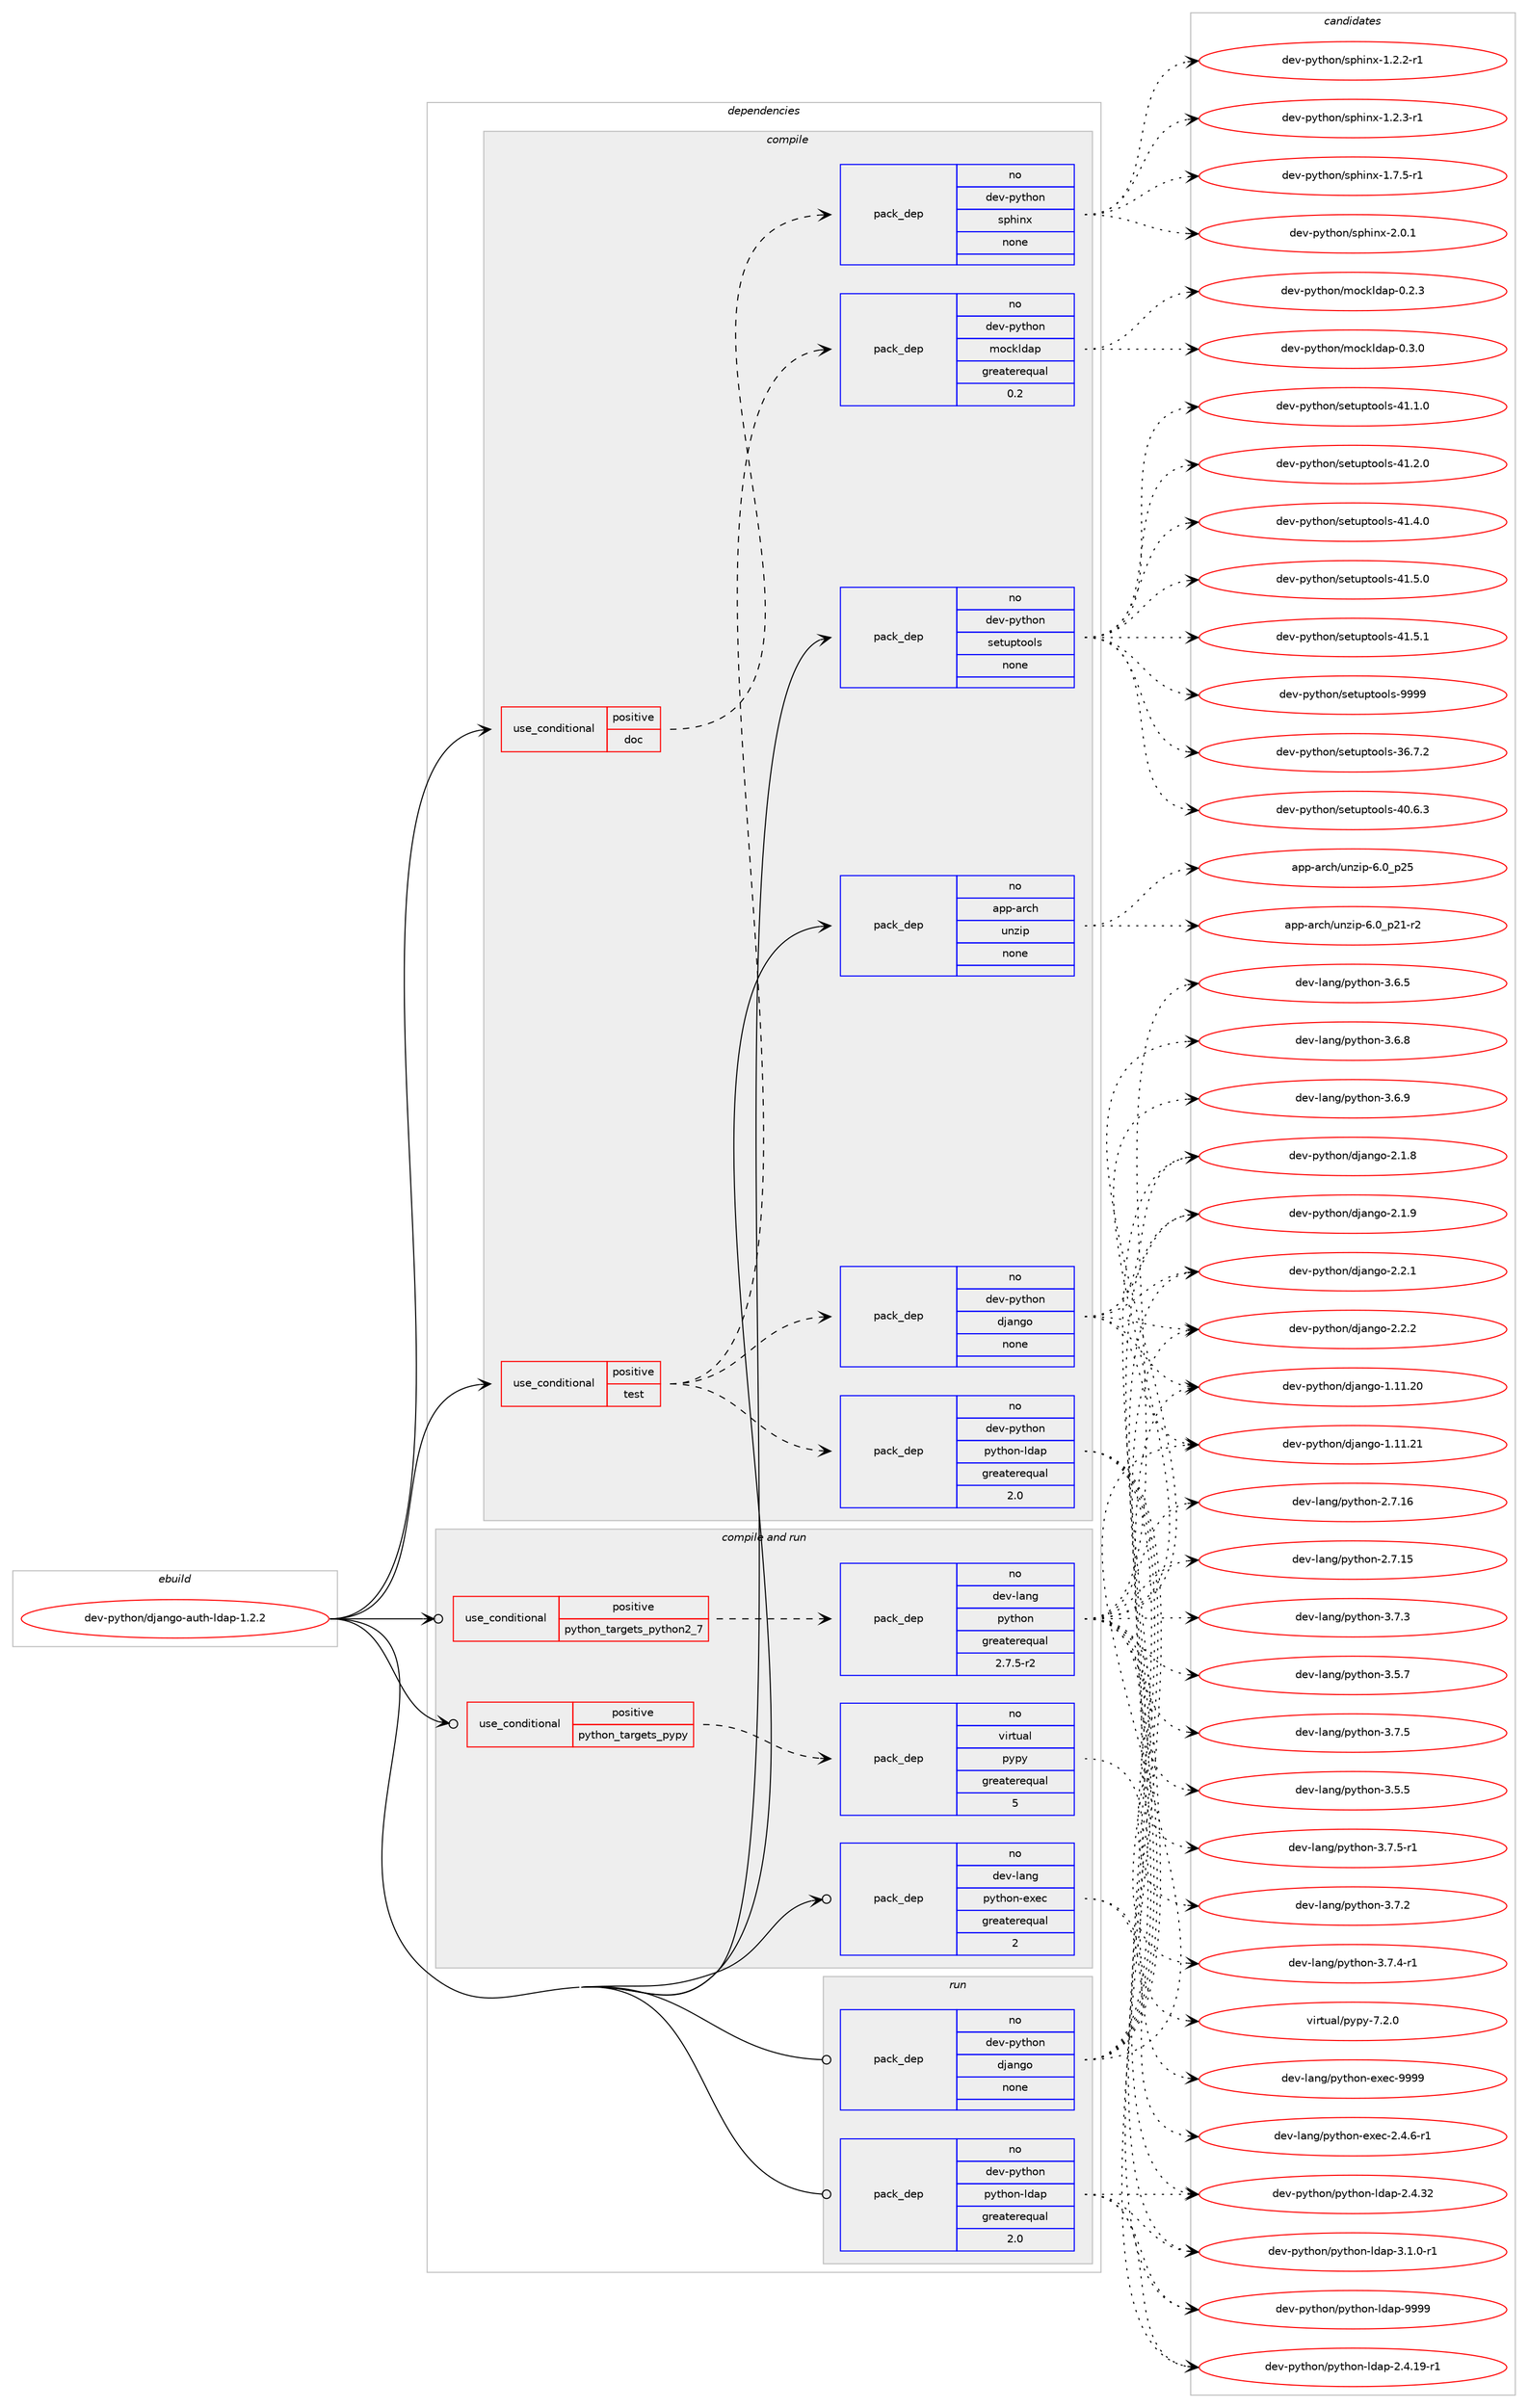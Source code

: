 digraph prolog {

# *************
# Graph options
# *************

newrank=true;
concentrate=true;
compound=true;
graph [rankdir=LR,fontname=Helvetica,fontsize=10,ranksep=1.5];#, ranksep=2.5, nodesep=0.2];
edge  [arrowhead=vee];
node  [fontname=Helvetica,fontsize=10];

# **********
# The ebuild
# **********

subgraph cluster_leftcol {
color=gray;
rank=same;
label=<<i>ebuild</i>>;
id [label="dev-python/django-auth-ldap-1.2.2", color=red, width=4, href="../dev-python/django-auth-ldap-1.2.2.svg"];
}

# ****************
# The dependencies
# ****************

subgraph cluster_midcol {
color=gray;
label=<<i>dependencies</i>>;
subgraph cluster_compile {
fillcolor="#eeeeee";
style=filled;
label=<<i>compile</i>>;
subgraph cond138489 {
dependency601748 [label=<<TABLE BORDER="0" CELLBORDER="1" CELLSPACING="0" CELLPADDING="4"><TR><TD ROWSPAN="3" CELLPADDING="10">use_conditional</TD></TR><TR><TD>positive</TD></TR><TR><TD>doc</TD></TR></TABLE>>, shape=none, color=red];
subgraph pack451465 {
dependency601749 [label=<<TABLE BORDER="0" CELLBORDER="1" CELLSPACING="0" CELLPADDING="4" WIDTH="220"><TR><TD ROWSPAN="6" CELLPADDING="30">pack_dep</TD></TR><TR><TD WIDTH="110">no</TD></TR><TR><TD>dev-python</TD></TR><TR><TD>sphinx</TD></TR><TR><TD>none</TD></TR><TR><TD></TD></TR></TABLE>>, shape=none, color=blue];
}
dependency601748:e -> dependency601749:w [weight=20,style="dashed",arrowhead="vee"];
}
id:e -> dependency601748:w [weight=20,style="solid",arrowhead="vee"];
subgraph cond138490 {
dependency601750 [label=<<TABLE BORDER="0" CELLBORDER="1" CELLSPACING="0" CELLPADDING="4"><TR><TD ROWSPAN="3" CELLPADDING="10">use_conditional</TD></TR><TR><TD>positive</TD></TR><TR><TD>test</TD></TR></TABLE>>, shape=none, color=red];
subgraph pack451466 {
dependency601751 [label=<<TABLE BORDER="0" CELLBORDER="1" CELLSPACING="0" CELLPADDING="4" WIDTH="220"><TR><TD ROWSPAN="6" CELLPADDING="30">pack_dep</TD></TR><TR><TD WIDTH="110">no</TD></TR><TR><TD>dev-python</TD></TR><TR><TD>django</TD></TR><TR><TD>none</TD></TR><TR><TD></TD></TR></TABLE>>, shape=none, color=blue];
}
dependency601750:e -> dependency601751:w [weight=20,style="dashed",arrowhead="vee"];
subgraph pack451467 {
dependency601752 [label=<<TABLE BORDER="0" CELLBORDER="1" CELLSPACING="0" CELLPADDING="4" WIDTH="220"><TR><TD ROWSPAN="6" CELLPADDING="30">pack_dep</TD></TR><TR><TD WIDTH="110">no</TD></TR><TR><TD>dev-python</TD></TR><TR><TD>python-ldap</TD></TR><TR><TD>greaterequal</TD></TR><TR><TD>2.0</TD></TR></TABLE>>, shape=none, color=blue];
}
dependency601750:e -> dependency601752:w [weight=20,style="dashed",arrowhead="vee"];
subgraph pack451468 {
dependency601753 [label=<<TABLE BORDER="0" CELLBORDER="1" CELLSPACING="0" CELLPADDING="4" WIDTH="220"><TR><TD ROWSPAN="6" CELLPADDING="30">pack_dep</TD></TR><TR><TD WIDTH="110">no</TD></TR><TR><TD>dev-python</TD></TR><TR><TD>mockldap</TD></TR><TR><TD>greaterequal</TD></TR><TR><TD>0.2</TD></TR></TABLE>>, shape=none, color=blue];
}
dependency601750:e -> dependency601753:w [weight=20,style="dashed",arrowhead="vee"];
}
id:e -> dependency601750:w [weight=20,style="solid",arrowhead="vee"];
subgraph pack451469 {
dependency601754 [label=<<TABLE BORDER="0" CELLBORDER="1" CELLSPACING="0" CELLPADDING="4" WIDTH="220"><TR><TD ROWSPAN="6" CELLPADDING="30">pack_dep</TD></TR><TR><TD WIDTH="110">no</TD></TR><TR><TD>app-arch</TD></TR><TR><TD>unzip</TD></TR><TR><TD>none</TD></TR><TR><TD></TD></TR></TABLE>>, shape=none, color=blue];
}
id:e -> dependency601754:w [weight=20,style="solid",arrowhead="vee"];
subgraph pack451470 {
dependency601755 [label=<<TABLE BORDER="0" CELLBORDER="1" CELLSPACING="0" CELLPADDING="4" WIDTH="220"><TR><TD ROWSPAN="6" CELLPADDING="30">pack_dep</TD></TR><TR><TD WIDTH="110">no</TD></TR><TR><TD>dev-python</TD></TR><TR><TD>setuptools</TD></TR><TR><TD>none</TD></TR><TR><TD></TD></TR></TABLE>>, shape=none, color=blue];
}
id:e -> dependency601755:w [weight=20,style="solid",arrowhead="vee"];
}
subgraph cluster_compileandrun {
fillcolor="#eeeeee";
style=filled;
label=<<i>compile and run</i>>;
subgraph cond138491 {
dependency601756 [label=<<TABLE BORDER="0" CELLBORDER="1" CELLSPACING="0" CELLPADDING="4"><TR><TD ROWSPAN="3" CELLPADDING="10">use_conditional</TD></TR><TR><TD>positive</TD></TR><TR><TD>python_targets_pypy</TD></TR></TABLE>>, shape=none, color=red];
subgraph pack451471 {
dependency601757 [label=<<TABLE BORDER="0" CELLBORDER="1" CELLSPACING="0" CELLPADDING="4" WIDTH="220"><TR><TD ROWSPAN="6" CELLPADDING="30">pack_dep</TD></TR><TR><TD WIDTH="110">no</TD></TR><TR><TD>virtual</TD></TR><TR><TD>pypy</TD></TR><TR><TD>greaterequal</TD></TR><TR><TD>5</TD></TR></TABLE>>, shape=none, color=blue];
}
dependency601756:e -> dependency601757:w [weight=20,style="dashed",arrowhead="vee"];
}
id:e -> dependency601756:w [weight=20,style="solid",arrowhead="odotvee"];
subgraph cond138492 {
dependency601758 [label=<<TABLE BORDER="0" CELLBORDER="1" CELLSPACING="0" CELLPADDING="4"><TR><TD ROWSPAN="3" CELLPADDING="10">use_conditional</TD></TR><TR><TD>positive</TD></TR><TR><TD>python_targets_python2_7</TD></TR></TABLE>>, shape=none, color=red];
subgraph pack451472 {
dependency601759 [label=<<TABLE BORDER="0" CELLBORDER="1" CELLSPACING="0" CELLPADDING="4" WIDTH="220"><TR><TD ROWSPAN="6" CELLPADDING="30">pack_dep</TD></TR><TR><TD WIDTH="110">no</TD></TR><TR><TD>dev-lang</TD></TR><TR><TD>python</TD></TR><TR><TD>greaterequal</TD></TR><TR><TD>2.7.5-r2</TD></TR></TABLE>>, shape=none, color=blue];
}
dependency601758:e -> dependency601759:w [weight=20,style="dashed",arrowhead="vee"];
}
id:e -> dependency601758:w [weight=20,style="solid",arrowhead="odotvee"];
subgraph pack451473 {
dependency601760 [label=<<TABLE BORDER="0" CELLBORDER="1" CELLSPACING="0" CELLPADDING="4" WIDTH="220"><TR><TD ROWSPAN="6" CELLPADDING="30">pack_dep</TD></TR><TR><TD WIDTH="110">no</TD></TR><TR><TD>dev-lang</TD></TR><TR><TD>python-exec</TD></TR><TR><TD>greaterequal</TD></TR><TR><TD>2</TD></TR></TABLE>>, shape=none, color=blue];
}
id:e -> dependency601760:w [weight=20,style="solid",arrowhead="odotvee"];
}
subgraph cluster_run {
fillcolor="#eeeeee";
style=filled;
label=<<i>run</i>>;
subgraph pack451474 {
dependency601761 [label=<<TABLE BORDER="0" CELLBORDER="1" CELLSPACING="0" CELLPADDING="4" WIDTH="220"><TR><TD ROWSPAN="6" CELLPADDING="30">pack_dep</TD></TR><TR><TD WIDTH="110">no</TD></TR><TR><TD>dev-python</TD></TR><TR><TD>django</TD></TR><TR><TD>none</TD></TR><TR><TD></TD></TR></TABLE>>, shape=none, color=blue];
}
id:e -> dependency601761:w [weight=20,style="solid",arrowhead="odot"];
subgraph pack451475 {
dependency601762 [label=<<TABLE BORDER="0" CELLBORDER="1" CELLSPACING="0" CELLPADDING="4" WIDTH="220"><TR><TD ROWSPAN="6" CELLPADDING="30">pack_dep</TD></TR><TR><TD WIDTH="110">no</TD></TR><TR><TD>dev-python</TD></TR><TR><TD>python-ldap</TD></TR><TR><TD>greaterequal</TD></TR><TR><TD>2.0</TD></TR></TABLE>>, shape=none, color=blue];
}
id:e -> dependency601762:w [weight=20,style="solid",arrowhead="odot"];
}
}

# **************
# The candidates
# **************

subgraph cluster_choices {
rank=same;
color=gray;
label=<<i>candidates</i>>;

subgraph choice451465 {
color=black;
nodesep=1;
choice10010111845112121116104111110471151121041051101204549465046504511449 [label="dev-python/sphinx-1.2.2-r1", color=red, width=4,href="../dev-python/sphinx-1.2.2-r1.svg"];
choice10010111845112121116104111110471151121041051101204549465046514511449 [label="dev-python/sphinx-1.2.3-r1", color=red, width=4,href="../dev-python/sphinx-1.2.3-r1.svg"];
choice10010111845112121116104111110471151121041051101204549465546534511449 [label="dev-python/sphinx-1.7.5-r1", color=red, width=4,href="../dev-python/sphinx-1.7.5-r1.svg"];
choice1001011184511212111610411111047115112104105110120455046484649 [label="dev-python/sphinx-2.0.1", color=red, width=4,href="../dev-python/sphinx-2.0.1.svg"];
dependency601749:e -> choice10010111845112121116104111110471151121041051101204549465046504511449:w [style=dotted,weight="100"];
dependency601749:e -> choice10010111845112121116104111110471151121041051101204549465046514511449:w [style=dotted,weight="100"];
dependency601749:e -> choice10010111845112121116104111110471151121041051101204549465546534511449:w [style=dotted,weight="100"];
dependency601749:e -> choice1001011184511212111610411111047115112104105110120455046484649:w [style=dotted,weight="100"];
}
subgraph choice451466 {
color=black;
nodesep=1;
choice1001011184511212111610411111047100106971101031114549464949465048 [label="dev-python/django-1.11.20", color=red, width=4,href="../dev-python/django-1.11.20.svg"];
choice1001011184511212111610411111047100106971101031114549464949465049 [label="dev-python/django-1.11.21", color=red, width=4,href="../dev-python/django-1.11.21.svg"];
choice100101118451121211161041111104710010697110103111455046494656 [label="dev-python/django-2.1.8", color=red, width=4,href="../dev-python/django-2.1.8.svg"];
choice100101118451121211161041111104710010697110103111455046494657 [label="dev-python/django-2.1.9", color=red, width=4,href="../dev-python/django-2.1.9.svg"];
choice100101118451121211161041111104710010697110103111455046504649 [label="dev-python/django-2.2.1", color=red, width=4,href="../dev-python/django-2.2.1.svg"];
choice100101118451121211161041111104710010697110103111455046504650 [label="dev-python/django-2.2.2", color=red, width=4,href="../dev-python/django-2.2.2.svg"];
dependency601751:e -> choice1001011184511212111610411111047100106971101031114549464949465048:w [style=dotted,weight="100"];
dependency601751:e -> choice1001011184511212111610411111047100106971101031114549464949465049:w [style=dotted,weight="100"];
dependency601751:e -> choice100101118451121211161041111104710010697110103111455046494656:w [style=dotted,weight="100"];
dependency601751:e -> choice100101118451121211161041111104710010697110103111455046494657:w [style=dotted,weight="100"];
dependency601751:e -> choice100101118451121211161041111104710010697110103111455046504649:w [style=dotted,weight="100"];
dependency601751:e -> choice100101118451121211161041111104710010697110103111455046504650:w [style=dotted,weight="100"];
}
subgraph choice451467 {
color=black;
nodesep=1;
choice10010111845112121116104111110471121211161041111104510810097112455046524649574511449 [label="dev-python/python-ldap-2.4.19-r1", color=red, width=4,href="../dev-python/python-ldap-2.4.19-r1.svg"];
choice1001011184511212111610411111047112121116104111110451081009711245504652465150 [label="dev-python/python-ldap-2.4.32", color=red, width=4,href="../dev-python/python-ldap-2.4.32.svg"];
choice100101118451121211161041111104711212111610411111045108100971124551464946484511449 [label="dev-python/python-ldap-3.1.0-r1", color=red, width=4,href="../dev-python/python-ldap-3.1.0-r1.svg"];
choice100101118451121211161041111104711212111610411111045108100971124557575757 [label="dev-python/python-ldap-9999", color=red, width=4,href="../dev-python/python-ldap-9999.svg"];
dependency601752:e -> choice10010111845112121116104111110471121211161041111104510810097112455046524649574511449:w [style=dotted,weight="100"];
dependency601752:e -> choice1001011184511212111610411111047112121116104111110451081009711245504652465150:w [style=dotted,weight="100"];
dependency601752:e -> choice100101118451121211161041111104711212111610411111045108100971124551464946484511449:w [style=dotted,weight="100"];
dependency601752:e -> choice100101118451121211161041111104711212111610411111045108100971124557575757:w [style=dotted,weight="100"];
}
subgraph choice451468 {
color=black;
nodesep=1;
choice10010111845112121116104111110471091119910710810097112454846504651 [label="dev-python/mockldap-0.2.3", color=red, width=4,href="../dev-python/mockldap-0.2.3.svg"];
choice10010111845112121116104111110471091119910710810097112454846514648 [label="dev-python/mockldap-0.3.0", color=red, width=4,href="../dev-python/mockldap-0.3.0.svg"];
dependency601753:e -> choice10010111845112121116104111110471091119910710810097112454846504651:w [style=dotted,weight="100"];
dependency601753:e -> choice10010111845112121116104111110471091119910710810097112454846514648:w [style=dotted,weight="100"];
}
subgraph choice451469 {
color=black;
nodesep=1;
choice9711211245971149910447117110122105112455446489511250494511450 [label="app-arch/unzip-6.0_p21-r2", color=red, width=4,href="../app-arch/unzip-6.0_p21-r2.svg"];
choice971121124597114991044711711012210511245544648951125053 [label="app-arch/unzip-6.0_p25", color=red, width=4,href="../app-arch/unzip-6.0_p25.svg"];
dependency601754:e -> choice9711211245971149910447117110122105112455446489511250494511450:w [style=dotted,weight="100"];
dependency601754:e -> choice971121124597114991044711711012210511245544648951125053:w [style=dotted,weight="100"];
}
subgraph choice451470 {
color=black;
nodesep=1;
choice100101118451121211161041111104711510111611711211611111110811545515446554650 [label="dev-python/setuptools-36.7.2", color=red, width=4,href="../dev-python/setuptools-36.7.2.svg"];
choice100101118451121211161041111104711510111611711211611111110811545524846544651 [label="dev-python/setuptools-40.6.3", color=red, width=4,href="../dev-python/setuptools-40.6.3.svg"];
choice100101118451121211161041111104711510111611711211611111110811545524946494648 [label="dev-python/setuptools-41.1.0", color=red, width=4,href="../dev-python/setuptools-41.1.0.svg"];
choice100101118451121211161041111104711510111611711211611111110811545524946504648 [label="dev-python/setuptools-41.2.0", color=red, width=4,href="../dev-python/setuptools-41.2.0.svg"];
choice100101118451121211161041111104711510111611711211611111110811545524946524648 [label="dev-python/setuptools-41.4.0", color=red, width=4,href="../dev-python/setuptools-41.4.0.svg"];
choice100101118451121211161041111104711510111611711211611111110811545524946534648 [label="dev-python/setuptools-41.5.0", color=red, width=4,href="../dev-python/setuptools-41.5.0.svg"];
choice100101118451121211161041111104711510111611711211611111110811545524946534649 [label="dev-python/setuptools-41.5.1", color=red, width=4,href="../dev-python/setuptools-41.5.1.svg"];
choice10010111845112121116104111110471151011161171121161111111081154557575757 [label="dev-python/setuptools-9999", color=red, width=4,href="../dev-python/setuptools-9999.svg"];
dependency601755:e -> choice100101118451121211161041111104711510111611711211611111110811545515446554650:w [style=dotted,weight="100"];
dependency601755:e -> choice100101118451121211161041111104711510111611711211611111110811545524846544651:w [style=dotted,weight="100"];
dependency601755:e -> choice100101118451121211161041111104711510111611711211611111110811545524946494648:w [style=dotted,weight="100"];
dependency601755:e -> choice100101118451121211161041111104711510111611711211611111110811545524946504648:w [style=dotted,weight="100"];
dependency601755:e -> choice100101118451121211161041111104711510111611711211611111110811545524946524648:w [style=dotted,weight="100"];
dependency601755:e -> choice100101118451121211161041111104711510111611711211611111110811545524946534648:w [style=dotted,weight="100"];
dependency601755:e -> choice100101118451121211161041111104711510111611711211611111110811545524946534649:w [style=dotted,weight="100"];
dependency601755:e -> choice10010111845112121116104111110471151011161171121161111111081154557575757:w [style=dotted,weight="100"];
}
subgraph choice451471 {
color=black;
nodesep=1;
choice1181051141161179710847112121112121455546504648 [label="virtual/pypy-7.2.0", color=red, width=4,href="../virtual/pypy-7.2.0.svg"];
dependency601757:e -> choice1181051141161179710847112121112121455546504648:w [style=dotted,weight="100"];
}
subgraph choice451472 {
color=black;
nodesep=1;
choice10010111845108971101034711212111610411111045504655464953 [label="dev-lang/python-2.7.15", color=red, width=4,href="../dev-lang/python-2.7.15.svg"];
choice10010111845108971101034711212111610411111045504655464954 [label="dev-lang/python-2.7.16", color=red, width=4,href="../dev-lang/python-2.7.16.svg"];
choice100101118451089711010347112121116104111110455146534653 [label="dev-lang/python-3.5.5", color=red, width=4,href="../dev-lang/python-3.5.5.svg"];
choice100101118451089711010347112121116104111110455146534655 [label="dev-lang/python-3.5.7", color=red, width=4,href="../dev-lang/python-3.5.7.svg"];
choice100101118451089711010347112121116104111110455146544653 [label="dev-lang/python-3.6.5", color=red, width=4,href="../dev-lang/python-3.6.5.svg"];
choice100101118451089711010347112121116104111110455146544656 [label="dev-lang/python-3.6.8", color=red, width=4,href="../dev-lang/python-3.6.8.svg"];
choice100101118451089711010347112121116104111110455146544657 [label="dev-lang/python-3.6.9", color=red, width=4,href="../dev-lang/python-3.6.9.svg"];
choice100101118451089711010347112121116104111110455146554650 [label="dev-lang/python-3.7.2", color=red, width=4,href="../dev-lang/python-3.7.2.svg"];
choice100101118451089711010347112121116104111110455146554651 [label="dev-lang/python-3.7.3", color=red, width=4,href="../dev-lang/python-3.7.3.svg"];
choice1001011184510897110103471121211161041111104551465546524511449 [label="dev-lang/python-3.7.4-r1", color=red, width=4,href="../dev-lang/python-3.7.4-r1.svg"];
choice100101118451089711010347112121116104111110455146554653 [label="dev-lang/python-3.7.5", color=red, width=4,href="../dev-lang/python-3.7.5.svg"];
choice1001011184510897110103471121211161041111104551465546534511449 [label="dev-lang/python-3.7.5-r1", color=red, width=4,href="../dev-lang/python-3.7.5-r1.svg"];
dependency601759:e -> choice10010111845108971101034711212111610411111045504655464953:w [style=dotted,weight="100"];
dependency601759:e -> choice10010111845108971101034711212111610411111045504655464954:w [style=dotted,weight="100"];
dependency601759:e -> choice100101118451089711010347112121116104111110455146534653:w [style=dotted,weight="100"];
dependency601759:e -> choice100101118451089711010347112121116104111110455146534655:w [style=dotted,weight="100"];
dependency601759:e -> choice100101118451089711010347112121116104111110455146544653:w [style=dotted,weight="100"];
dependency601759:e -> choice100101118451089711010347112121116104111110455146544656:w [style=dotted,weight="100"];
dependency601759:e -> choice100101118451089711010347112121116104111110455146544657:w [style=dotted,weight="100"];
dependency601759:e -> choice100101118451089711010347112121116104111110455146554650:w [style=dotted,weight="100"];
dependency601759:e -> choice100101118451089711010347112121116104111110455146554651:w [style=dotted,weight="100"];
dependency601759:e -> choice1001011184510897110103471121211161041111104551465546524511449:w [style=dotted,weight="100"];
dependency601759:e -> choice100101118451089711010347112121116104111110455146554653:w [style=dotted,weight="100"];
dependency601759:e -> choice1001011184510897110103471121211161041111104551465546534511449:w [style=dotted,weight="100"];
}
subgraph choice451473 {
color=black;
nodesep=1;
choice10010111845108971101034711212111610411111045101120101994550465246544511449 [label="dev-lang/python-exec-2.4.6-r1", color=red, width=4,href="../dev-lang/python-exec-2.4.6-r1.svg"];
choice10010111845108971101034711212111610411111045101120101994557575757 [label="dev-lang/python-exec-9999", color=red, width=4,href="../dev-lang/python-exec-9999.svg"];
dependency601760:e -> choice10010111845108971101034711212111610411111045101120101994550465246544511449:w [style=dotted,weight="100"];
dependency601760:e -> choice10010111845108971101034711212111610411111045101120101994557575757:w [style=dotted,weight="100"];
}
subgraph choice451474 {
color=black;
nodesep=1;
choice1001011184511212111610411111047100106971101031114549464949465048 [label="dev-python/django-1.11.20", color=red, width=4,href="../dev-python/django-1.11.20.svg"];
choice1001011184511212111610411111047100106971101031114549464949465049 [label="dev-python/django-1.11.21", color=red, width=4,href="../dev-python/django-1.11.21.svg"];
choice100101118451121211161041111104710010697110103111455046494656 [label="dev-python/django-2.1.8", color=red, width=4,href="../dev-python/django-2.1.8.svg"];
choice100101118451121211161041111104710010697110103111455046494657 [label="dev-python/django-2.1.9", color=red, width=4,href="../dev-python/django-2.1.9.svg"];
choice100101118451121211161041111104710010697110103111455046504649 [label="dev-python/django-2.2.1", color=red, width=4,href="../dev-python/django-2.2.1.svg"];
choice100101118451121211161041111104710010697110103111455046504650 [label="dev-python/django-2.2.2", color=red, width=4,href="../dev-python/django-2.2.2.svg"];
dependency601761:e -> choice1001011184511212111610411111047100106971101031114549464949465048:w [style=dotted,weight="100"];
dependency601761:e -> choice1001011184511212111610411111047100106971101031114549464949465049:w [style=dotted,weight="100"];
dependency601761:e -> choice100101118451121211161041111104710010697110103111455046494656:w [style=dotted,weight="100"];
dependency601761:e -> choice100101118451121211161041111104710010697110103111455046494657:w [style=dotted,weight="100"];
dependency601761:e -> choice100101118451121211161041111104710010697110103111455046504649:w [style=dotted,weight="100"];
dependency601761:e -> choice100101118451121211161041111104710010697110103111455046504650:w [style=dotted,weight="100"];
}
subgraph choice451475 {
color=black;
nodesep=1;
choice10010111845112121116104111110471121211161041111104510810097112455046524649574511449 [label="dev-python/python-ldap-2.4.19-r1", color=red, width=4,href="../dev-python/python-ldap-2.4.19-r1.svg"];
choice1001011184511212111610411111047112121116104111110451081009711245504652465150 [label="dev-python/python-ldap-2.4.32", color=red, width=4,href="../dev-python/python-ldap-2.4.32.svg"];
choice100101118451121211161041111104711212111610411111045108100971124551464946484511449 [label="dev-python/python-ldap-3.1.0-r1", color=red, width=4,href="../dev-python/python-ldap-3.1.0-r1.svg"];
choice100101118451121211161041111104711212111610411111045108100971124557575757 [label="dev-python/python-ldap-9999", color=red, width=4,href="../dev-python/python-ldap-9999.svg"];
dependency601762:e -> choice10010111845112121116104111110471121211161041111104510810097112455046524649574511449:w [style=dotted,weight="100"];
dependency601762:e -> choice1001011184511212111610411111047112121116104111110451081009711245504652465150:w [style=dotted,weight="100"];
dependency601762:e -> choice100101118451121211161041111104711212111610411111045108100971124551464946484511449:w [style=dotted,weight="100"];
dependency601762:e -> choice100101118451121211161041111104711212111610411111045108100971124557575757:w [style=dotted,weight="100"];
}
}

}
